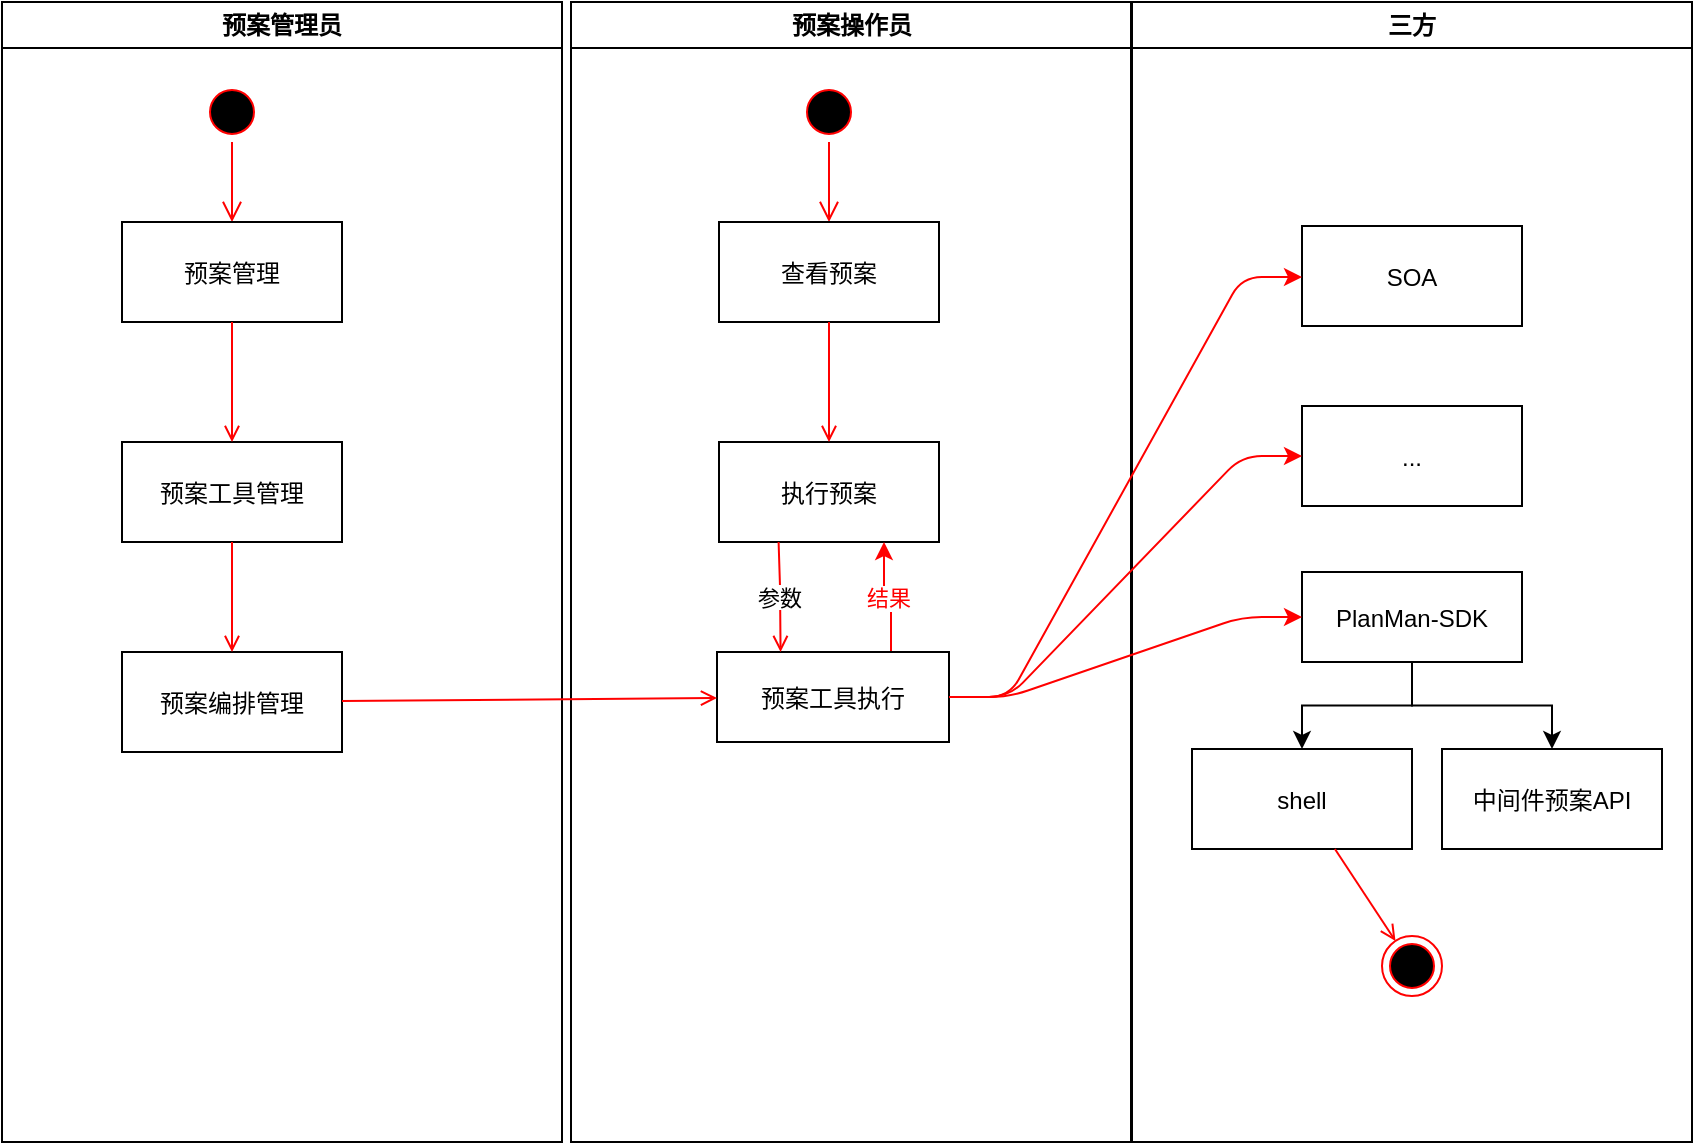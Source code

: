 <mxfile version="12.2.3" type="github" pages="1">
  <diagram name="Page-1" id="e7e014a7-5840-1c2e-5031-d8a46d1fe8dd">
    <mxGraphModel dx="1426" dy="642" grid="1" gridSize="10" guides="1" tooltips="1" connect="1" arrows="1" fold="1" page="1" pageScale="1" pageWidth="1169" pageHeight="826" background="#ffffff" math="0" shadow="0">
      <root>
        <mxCell id="0"/>
        <mxCell id="1" parent="0"/>
        <mxCell id="2" value="预案管理员" style="swimlane;whiteSpace=wrap" parent="1" vertex="1">
          <mxGeometry x="160" y="128" width="280" height="570" as="geometry"/>
        </mxCell>
        <mxCell id="5" value="" style="ellipse;shape=startState;fillColor=#000000;strokeColor=#ff0000;" parent="2" vertex="1">
          <mxGeometry x="100" y="40" width="30" height="30" as="geometry"/>
        </mxCell>
        <mxCell id="6" value="" style="edgeStyle=elbowEdgeStyle;elbow=horizontal;verticalAlign=bottom;endArrow=open;endSize=8;strokeColor=#FF0000;endFill=1;rounded=0" parent="2" source="5" target="7" edge="1">
          <mxGeometry x="100" y="40" as="geometry">
            <mxPoint x="115" y="110" as="targetPoint"/>
          </mxGeometry>
        </mxCell>
        <mxCell id="7" value="预案管理" style="" parent="2" vertex="1">
          <mxGeometry x="60" y="110" width="110" height="50" as="geometry"/>
        </mxCell>
        <mxCell id="8" value="预案工具管理" style="" parent="2" vertex="1">
          <mxGeometry x="60" y="220" width="110" height="50" as="geometry"/>
        </mxCell>
        <mxCell id="9" value="" style="endArrow=open;strokeColor=#FF0000;endFill=1;rounded=0" parent="2" source="7" target="8" edge="1">
          <mxGeometry relative="1" as="geometry"/>
        </mxCell>
        <mxCell id="10" value="预案编排管理" style="" parent="2" vertex="1">
          <mxGeometry x="60" y="325" width="110" height="50" as="geometry"/>
        </mxCell>
        <mxCell id="11" value="" style="endArrow=open;strokeColor=#FF0000;endFill=1;rounded=0" parent="2" source="8" target="10" edge="1">
          <mxGeometry relative="1" as="geometry"/>
        </mxCell>
        <mxCell id="3" value="预案操作员" style="swimlane;whiteSpace=wrap" parent="1" vertex="1">
          <mxGeometry x="444.5" y="128" width="280" height="570" as="geometry"/>
        </mxCell>
        <mxCell id="13" value="" style="ellipse;shape=startState;fillColor=#000000;strokeColor=#ff0000;" parent="3" vertex="1">
          <mxGeometry x="114" y="40" width="30" height="30" as="geometry"/>
        </mxCell>
        <mxCell id="14" value="" style="edgeStyle=elbowEdgeStyle;elbow=horizontal;verticalAlign=bottom;endArrow=open;endSize=8;strokeColor=#FF0000;endFill=1;rounded=0" parent="3" source="13" target="15" edge="1">
          <mxGeometry x="94" y="20" as="geometry">
            <mxPoint x="109" y="90" as="targetPoint"/>
          </mxGeometry>
        </mxCell>
        <mxCell id="15" value="查看预案" style="" parent="3" vertex="1">
          <mxGeometry x="74" y="110" width="110" height="50" as="geometry"/>
        </mxCell>
        <mxCell id="16" value="执行预案" style="" parent="3" vertex="1">
          <mxGeometry x="74" y="220" width="110" height="50" as="geometry"/>
        </mxCell>
        <mxCell id="17" value="" style="endArrow=open;strokeColor=#FF0000;endFill=1;rounded=0" parent="3" source="15" target="16" edge="1">
          <mxGeometry relative="1" as="geometry"/>
        </mxCell>
        <mxCell id="PDpjag8MvGyCRqaJoiX9-51" value="结果" style="edgeStyle=orthogonalEdgeStyle;rounded=0;orthogonalLoop=1;jettySize=auto;html=1;exitX=0.75;exitY=0;exitDx=0;exitDy=0;entryX=0.75;entryY=1;entryDx=0;entryDy=0;fontColor=#FF0000;strokeColor=#FF0000;" edge="1" parent="3" source="18" target="16">
          <mxGeometry relative="1" as="geometry"/>
        </mxCell>
        <mxCell id="18" value="预案工具执行" style="" parent="3" vertex="1">
          <mxGeometry x="73" y="325" width="116" height="45" as="geometry"/>
        </mxCell>
        <mxCell id="19" value="参数" style="endArrow=open;strokeColor=#FF0000;endFill=1;rounded=0" parent="3" edge="1">
          <mxGeometry relative="1" as="geometry">
            <mxPoint x="103.798" y="270" as="sourcePoint"/>
            <mxPoint x="104.784" y="325" as="targetPoint"/>
            <Array as="points">
              <mxPoint x="104.5" y="292"/>
            </Array>
          </mxGeometry>
        </mxCell>
        <mxCell id="4" value="三方" style="swimlane;whiteSpace=wrap" parent="1" vertex="1">
          <mxGeometry x="725" y="128" width="280" height="570" as="geometry"/>
        </mxCell>
        <mxCell id="33" value="shell" style="" parent="4" vertex="1">
          <mxGeometry x="30" y="373.5" width="110" height="50" as="geometry"/>
        </mxCell>
        <mxCell id="38" value="" style="ellipse;shape=endState;fillColor=#000000;strokeColor=#ff0000" parent="4" vertex="1">
          <mxGeometry x="125" y="467" width="30" height="30" as="geometry"/>
        </mxCell>
        <mxCell id="39" value="" style="endArrow=open;strokeColor=#FF0000;endFill=1;rounded=0" parent="4" source="33" target="38" edge="1">
          <mxGeometry relative="1" as="geometry"/>
        </mxCell>
        <mxCell id="PDpjag8MvGyCRqaJoiX9-41" value="SOA" style="" vertex="1" parent="4">
          <mxGeometry x="85" y="112" width="110" height="50" as="geometry"/>
        </mxCell>
        <mxCell id="PDpjag8MvGyCRqaJoiX9-42" value="..." style="" vertex="1" parent="4">
          <mxGeometry x="85" y="202" width="110" height="50" as="geometry"/>
        </mxCell>
        <mxCell id="PDpjag8MvGyCRqaJoiX9-44" value="" style="edgeStyle=orthogonalEdgeStyle;rounded=0;orthogonalLoop=1;jettySize=auto;html=1;" edge="1" parent="4" source="PDpjag8MvGyCRqaJoiX9-43" target="33">
          <mxGeometry relative="1" as="geometry"/>
        </mxCell>
        <mxCell id="PDpjag8MvGyCRqaJoiX9-46" style="edgeStyle=orthogonalEdgeStyle;rounded=0;orthogonalLoop=1;jettySize=auto;html=1;entryX=0.5;entryY=0;entryDx=0;entryDy=0;" edge="1" parent="4" source="PDpjag8MvGyCRqaJoiX9-43" target="PDpjag8MvGyCRqaJoiX9-45">
          <mxGeometry relative="1" as="geometry"/>
        </mxCell>
        <mxCell id="PDpjag8MvGyCRqaJoiX9-43" value="PlanMan-SDK" style="" vertex="1" parent="4">
          <mxGeometry x="85" y="285" width="110" height="45" as="geometry"/>
        </mxCell>
        <mxCell id="PDpjag8MvGyCRqaJoiX9-45" value="中间件预案API" style="" vertex="1" parent="4">
          <mxGeometry x="155" y="373.5" width="110" height="50" as="geometry"/>
        </mxCell>
        <mxCell id="PDpjag8MvGyCRqaJoiX9-57" value="" style="endArrow=classic;html=1;strokeColor=#FF0000;fontColor=#FF0000;exitX=1;exitY=0.5;exitDx=0;exitDy=0;elbow=vertical;edgeStyle=entityRelationEdgeStyle;" edge="1" parent="4" source="18">
          <mxGeometry width="50" height="50" relative="1" as="geometry">
            <mxPoint x="-85" y="352" as="sourcePoint"/>
            <mxPoint x="85" y="137.5" as="targetPoint"/>
          </mxGeometry>
        </mxCell>
        <mxCell id="20" value="" style="endArrow=open;strokeColor=#FF0000;endFill=1;rounded=0" parent="1" source="10" target="18" edge="1">
          <mxGeometry relative="1" as="geometry"/>
        </mxCell>
        <mxCell id="PDpjag8MvGyCRqaJoiX9-58" value="" style="endArrow=classic;html=1;strokeColor=#FF0000;fontColor=#FF0000;exitX=1;exitY=0.5;exitDx=0;exitDy=0;entryX=0;entryY=0.5;entryDx=0;entryDy=0;elbow=vertical;edgeStyle=entityRelationEdgeStyle;" edge="1" parent="1" source="18" target="PDpjag8MvGyCRqaJoiX9-42">
          <mxGeometry width="50" height="50" relative="1" as="geometry">
            <mxPoint x="1358.5" y="603.5" as="sourcePoint"/>
            <mxPoint x="1535" y="393.5" as="targetPoint"/>
          </mxGeometry>
        </mxCell>
        <mxCell id="PDpjag8MvGyCRqaJoiX9-59" value="" style="endArrow=classic;html=1;strokeColor=#FF0000;fontColor=#FF0000;exitX=1;exitY=0.5;exitDx=0;exitDy=0;entryX=0;entryY=0.5;entryDx=0;entryDy=0;elbow=vertical;edgeStyle=entityRelationEdgeStyle;" edge="1" parent="1" source="18" target="PDpjag8MvGyCRqaJoiX9-43">
          <mxGeometry width="50" height="50" relative="1" as="geometry">
            <mxPoint x="633.5" y="475.5" as="sourcePoint"/>
            <mxPoint x="810" y="355" as="targetPoint"/>
          </mxGeometry>
        </mxCell>
      </root>
    </mxGraphModel>
  </diagram>
</mxfile>
